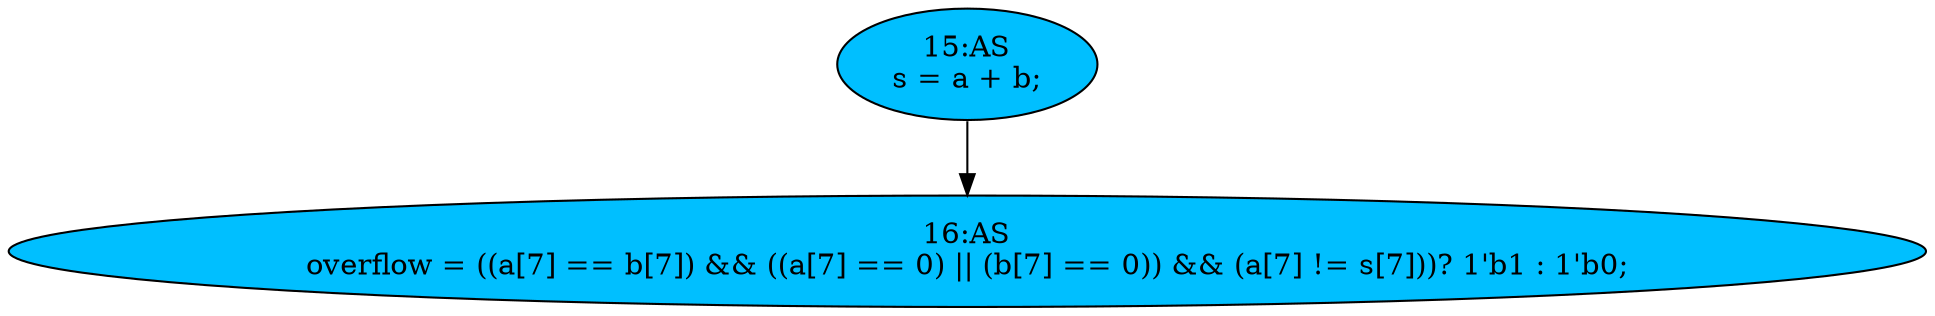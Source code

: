 strict digraph "compose( ,  )" {
	node [label="\N"];
	"16:AS"	[ast="<pyverilog.vparser.ast.Assign object at 0x7f9f56ca7690>",
		def_var="['overflow']",
		fillcolor=deepskyblue,
		label="16:AS
overflow = ((a[7] == b[7]) && ((a[7] == 0) || (b[7] == 0)) && (a[7] != s[7]))? 1'b1 : 1'b0;",
		statements="[]",
		style=filled,
		typ=Assign,
		use_var="['a', 'b', 'a', 'b', 'a', 's']"];
	"15:AS"	[ast="<pyverilog.vparser.ast.Assign object at 0x7f9f56c56950>",
		def_var="['s']",
		fillcolor=deepskyblue,
		label="15:AS
s = a + b;",
		statements="[]",
		style=filled,
		typ=Assign,
		use_var="['a', 'b']"];
	"15:AS" -> "16:AS";
}
